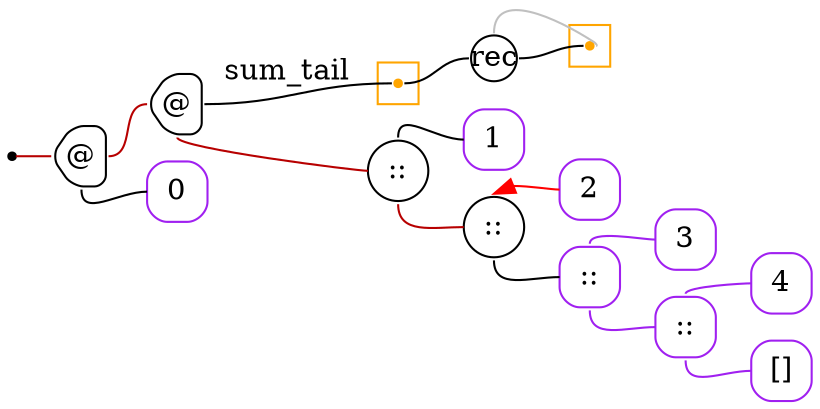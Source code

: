 digraph G {
  rankdir=LR;
  edge[arrowhead=none,arrowtail=none];
  node[fixedsize=true,shape=circle]
  size="9.201041666666667,5.219270833333334";
  labeldistance=0;
  nodesep=.175;
  ranksep=.175;

 nd1[shape=point];
 subgraph cluster_nd60 {
   graph[style=fill,color="orange"];
   ndcluster_nd60[tooltip="nd60",orientation=90,shape=point,color="orange"];
 };
 nd136[label="rec",tooltip="nd136-RecurGraph",style=rounded,width=.3,height=.3,color="#000000"];
   subgraph cluster_nd140 {
     graph[style=fill,color="orange"];
     ndcluster_nd140[tooltip="nd140",orientation=90,shape=point,color="orange"];
   };
 nd7[label="@",tooltip="nd7-AppGraph",style=rounded,orientation=90,shape=house,width=.4,height=.4,color="#000000"];
 nd8[label="@",tooltip="nd8-AppGraph",style=rounded,orientation=90,shape=house,width=.4,height=.4,color="#000000"];
 nd12[label="::",tooltip="nd12-BinOpGraph",style=rounded,width=.4,height=.4,color="#000000"];
   nd16[label="1",tooltip="nd16-ConstGraph",style=rounded,orientation=90,shape=square,width=.4,height=.4,color="purple"];
 nd18[label="::",tooltip="nd18-BinOpGraph",style=rounded,width=.4,height=.4,color="#000000"];
   nd22[label="2",tooltip="nd22-ConstGraph",style=rounded,orientation=90,shape=square,width=.4,height=.4,color="purple"];
   nd28[label="3",tooltip="nd28-ConstGraph",style=rounded,orientation=90,shape=square,width=.4,height=.4,color="purple"];
   nd34[label="4",tooltip="nd34-ConstGraph",style=rounded,orientation=90,shape=square,width=.4,height=.4,color="purple"];
   nd39[label="[]",tooltip="nd39-ConstEmptyGraph",style=rounded,orientation=90,shape=square,width=.4,height=.4,color="purple"];
   nd50[label="0",tooltip="nd50-ConstGraph",style=rounded,orientation=90,shape=square,width=.4,height=.4,color="purple"];
   nd182[label="::",tooltip="nd182-ConstListGraph",style=rounded,orientation=90,shape=square,width=.4,height=.4,color="purple"];
   nd188[label="::",tooltip="nd188-ConstListGraph",style=rounded,orientation=90,shape=square,width=.4,height=.4,color="purple"];

  nd182->nd34[tailport=n,headport=w,color=purple,arrowhead=none,arrowtail=none];
  nd182->nd39[tailport=s,headport=w,color=purple,arrowhead=none,arrowtail=none];
  nd188->nd28[tailport=n,headport=w,color=purple,arrowhead=none,arrowtail=none];
  nd188->nd182[tailport=s,headport=w,color=purple,arrowhead=none,arrowtail=none];
  nd18->nd22[dir=back,headport=w,tailport=n,color=red,arrowtail=normal];
  nd18->nd188[tailport=s,headport=w];
  nd12->nd16[tailport=n,headport=w];
  nd12->nd18[tailport=s,headport=w,color="#b70000",arrowhead=none,arrowtail=none];
  nd8->ndcluster_nd60[label="sum_tail",tailport=e,headport=w];
  nd8->nd12[tailport=s,headport=w,color="#b70000",arrowhead=none,arrowtail=none];
  nd7->nd8[tailport=e,headport=w,color="#b70000",arrowhead=none,arrowtail=none];
  nd7->nd50[tailport=s,headport=w];
  nd1->nd7[tailport=e,headport=w,color="#b70000",arrowhead=none,arrowtail=none];
  ndcluster_nd60->nd136[tailport=e,headport=w,color=black,arrowhead=none,arrowtail=none];
  nd136->ndcluster_nd140[dir=back,headport=e,tailport=n,color=grey,arrowhead=none,arrowtail=none];
  nd136->ndcluster_nd140[tailport=e,headport=w];
}